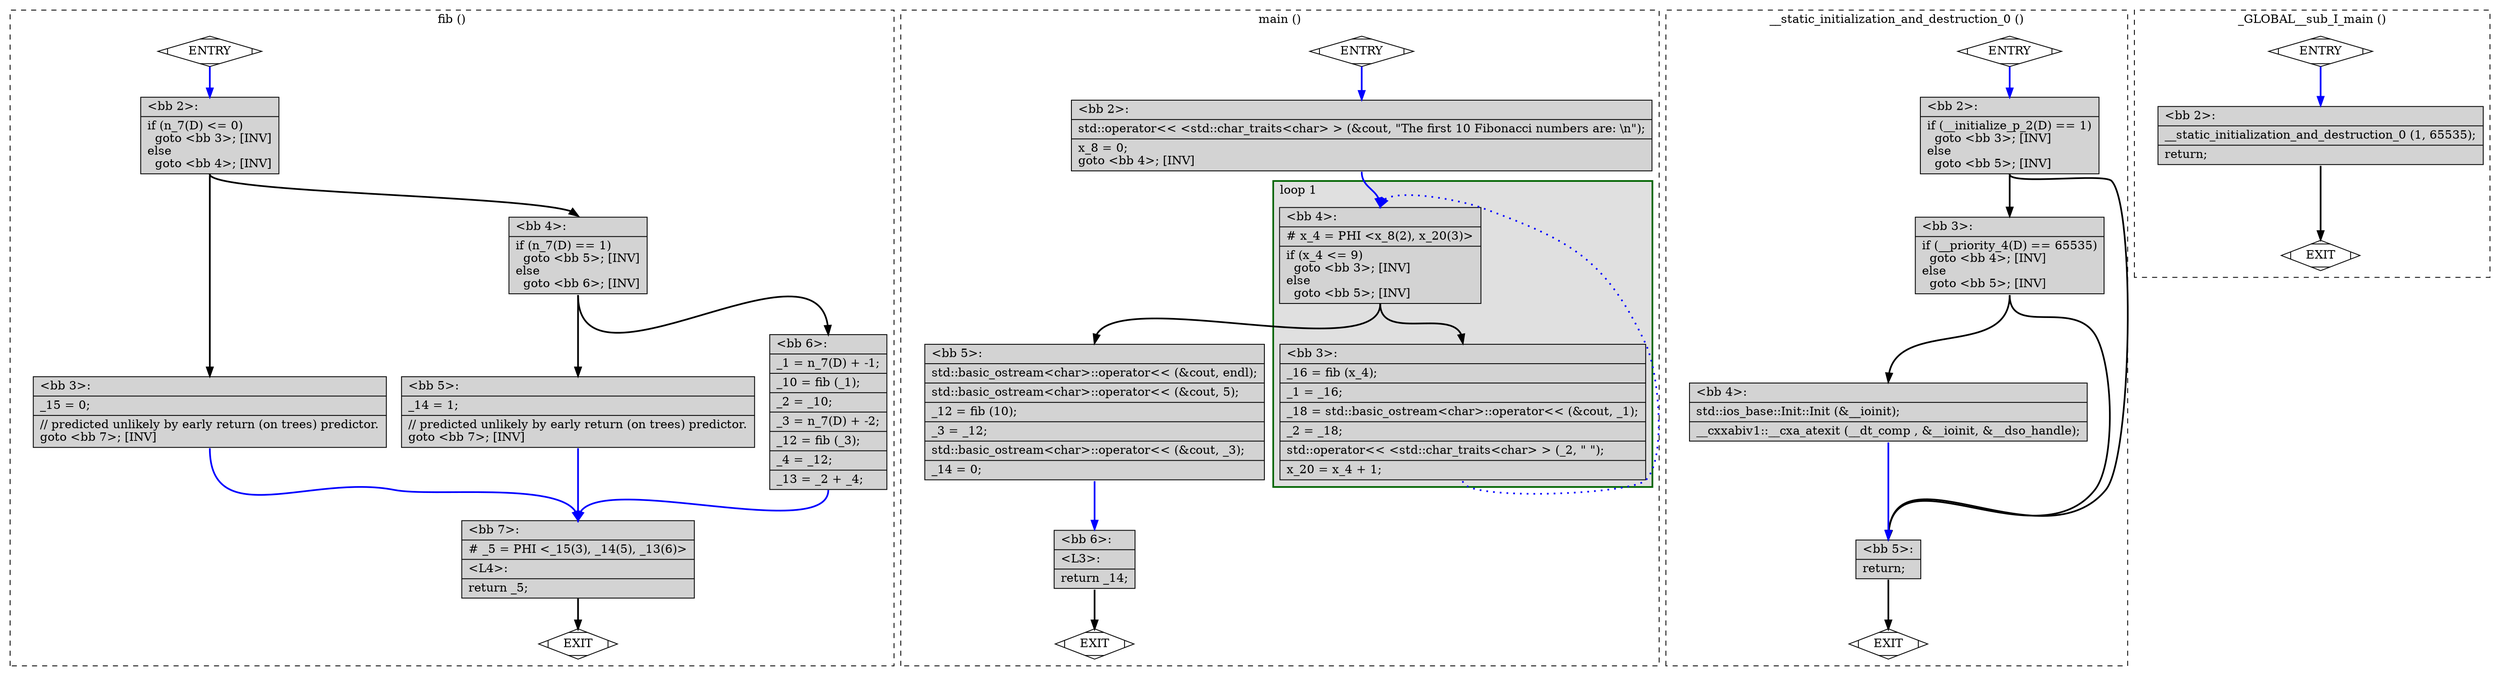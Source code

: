 digraph "a-Test.cpp.052t.local-fnsummary2" {
overlap=false;
subgraph "cluster_fib" {
	style="dashed";
	color="black";
	label="fib ()";
	fn_1732_basic_block_0 [shape=Mdiamond,style=filled,fillcolor=white,label="ENTRY"];

	fn_1732_basic_block_1 [shape=Mdiamond,style=filled,fillcolor=white,label="EXIT"];

	fn_1732_basic_block_2 [shape=record,style=filled,fillcolor=lightgrey,label="{\<bb\ 2\>:\l\
|if\ (n_7(D)\ \<=\ 0)\l\
\ \ goto\ \<bb\ 3\>;\ [INV]\l\
else\l\
\ \ goto\ \<bb\ 4\>;\ [INV]\l\
}"];

	fn_1732_basic_block_3 [shape=record,style=filled,fillcolor=lightgrey,label="{\<bb\ 3\>:\l\
|_15\ =\ 0;\l\
|//\ predicted\ unlikely\ by\ early\ return\ (on\ trees)\ predictor.\l\
goto\ \<bb\ 7\>;\ [INV]\l\
}"];

	fn_1732_basic_block_4 [shape=record,style=filled,fillcolor=lightgrey,label="{\<bb\ 4\>:\l\
|if\ (n_7(D)\ ==\ 1)\l\
\ \ goto\ \<bb\ 5\>;\ [INV]\l\
else\l\
\ \ goto\ \<bb\ 6\>;\ [INV]\l\
}"];

	fn_1732_basic_block_5 [shape=record,style=filled,fillcolor=lightgrey,label="{\<bb\ 5\>:\l\
|_14\ =\ 1;\l\
|//\ predicted\ unlikely\ by\ early\ return\ (on\ trees)\ predictor.\l\
goto\ \<bb\ 7\>;\ [INV]\l\
}"];

	fn_1732_basic_block_6 [shape=record,style=filled,fillcolor=lightgrey,label="{\<bb\ 6\>:\l\
|_1\ =\ n_7(D)\ +\ -1;\l\
|_10\ =\ fib\ (_1);\l\
|_2\ =\ _10;\l\
|_3\ =\ n_7(D)\ +\ -2;\l\
|_12\ =\ fib\ (_3);\l\
|_4\ =\ _12;\l\
|_13\ =\ _2\ +\ _4;\l\
}"];

	fn_1732_basic_block_7 [shape=record,style=filled,fillcolor=lightgrey,label="{\<bb\ 7\>:\l\
|#\ _5\ =\ PHI\ \<_15(3),\ _14(5),\ _13(6)\>\l\
|\<L4\>:\l\
|return\ _5;\l\
}"];

	fn_1732_basic_block_0:s -> fn_1732_basic_block_2:n [style="solid,bold",color=blue,weight=100,constraint=true];
	fn_1732_basic_block_2:s -> fn_1732_basic_block_3:n [style="solid,bold",color=black,weight=10,constraint=true];
	fn_1732_basic_block_2:s -> fn_1732_basic_block_4:n [style="solid,bold",color=black,weight=10,constraint=true];
	fn_1732_basic_block_3:s -> fn_1732_basic_block_7:n [style="solid,bold",color=blue,weight=100,constraint=true];
	fn_1732_basic_block_4:s -> fn_1732_basic_block_5:n [style="solid,bold",color=black,weight=10,constraint=true];
	fn_1732_basic_block_4:s -> fn_1732_basic_block_6:n [style="solid,bold",color=black,weight=10,constraint=true];
	fn_1732_basic_block_5:s -> fn_1732_basic_block_7:n [style="solid,bold",color=blue,weight=100,constraint=true];
	fn_1732_basic_block_6:s -> fn_1732_basic_block_7:n [style="solid,bold",color=blue,weight=100,constraint=true];
	fn_1732_basic_block_7:s -> fn_1732_basic_block_1:n [style="solid,bold",color=black,weight=10,constraint=true];
	fn_1732_basic_block_0:s -> fn_1732_basic_block_1:n [style="invis",constraint=true];
}
subgraph "cluster_main" {
	style="dashed";
	color="black";
	label="main ()";
	subgraph cluster_1731_1 {
	style="filled";
	color="darkgreen";
	fillcolor="grey88";
	label="loop 1";
	labeljust=l;
	penwidth=2;
	fn_1731_basic_block_4 [shape=record,style=filled,fillcolor=lightgrey,label="{\<bb\ 4\>:\l\
|#\ x_4\ =\ PHI\ \<x_8(2),\ x_20(3)\>\l\
|if\ (x_4\ \<=\ 9)\l\
\ \ goto\ \<bb\ 3\>;\ [INV]\l\
else\l\
\ \ goto\ \<bb\ 5\>;\ [INV]\l\
}"];

	fn_1731_basic_block_3 [shape=record,style=filled,fillcolor=lightgrey,label="{\<bb\ 3\>:\l\
|_16\ =\ fib\ (x_4);\l\
|_1\ =\ _16;\l\
|_18\ =\ std::basic_ostream\<char\>::operator\<\<\ (&cout,\ _1);\l\
|_2\ =\ _18;\l\
|std::operator\<\<\ \<std::char_traits\<char\>\ \>\ (_2,\ \"\ \");\l\
|x_20\ =\ x_4\ +\ 1;\l\
}"];

	}
	fn_1731_basic_block_0 [shape=Mdiamond,style=filled,fillcolor=white,label="ENTRY"];

	fn_1731_basic_block_1 [shape=Mdiamond,style=filled,fillcolor=white,label="EXIT"];

	fn_1731_basic_block_2 [shape=record,style=filled,fillcolor=lightgrey,label="{\<bb\ 2\>:\l\
|std::operator\<\<\ \<std::char_traits\<char\>\ \>\ (&cout,\ \"The\ first\ 10\ Fibonacci\ numbers\ are:\ \\n\");\l\
|x_8\ =\ 0;\l\
goto\ \<bb\ 4\>;\ [INV]\l\
}"];

	fn_1731_basic_block_5 [shape=record,style=filled,fillcolor=lightgrey,label="{\<bb\ 5\>:\l\
|std::basic_ostream\<char\>::operator\<\<\ (&cout,\ endl);\l\
|std::basic_ostream\<char\>::operator\<\<\ (&cout,\ 5);\l\
|_12\ =\ fib\ (10);\l\
|_3\ =\ _12;\l\
|std::basic_ostream\<char\>::operator\<\<\ (&cout,\ _3);\l\
|_14\ =\ 0;\l\
}"];

	fn_1731_basic_block_6 [shape=record,style=filled,fillcolor=lightgrey,label="{\<bb\ 6\>:\l\
|\<L3\>:\l\
|return\ _14;\l\
}"];

	fn_1731_basic_block_0:s -> fn_1731_basic_block_2:n [style="solid,bold",color=blue,weight=100,constraint=true];
	fn_1731_basic_block_2:s -> fn_1731_basic_block_4:n [style="solid,bold",color=blue,weight=100,constraint=true];
	fn_1731_basic_block_3:s -> fn_1731_basic_block_4:n [style="dotted,bold",color=blue,weight=10,constraint=false];
	fn_1731_basic_block_4:s -> fn_1731_basic_block_3:n [style="solid,bold",color=black,weight=10,constraint=true];
	fn_1731_basic_block_4:s -> fn_1731_basic_block_5:n [style="solid,bold",color=black,weight=10,constraint=true];
	fn_1731_basic_block_5:s -> fn_1731_basic_block_6:n [style="solid,bold",color=blue,weight=100,constraint=true];
	fn_1731_basic_block_6:s -> fn_1731_basic_block_1:n [style="solid,bold",color=black,weight=10,constraint=true];
	fn_1731_basic_block_0:s -> fn_1731_basic_block_1:n [style="invis",constraint=true];
}
subgraph "cluster___static_initialization_and_destruction_0" {
	style="dashed";
	color="black";
	label="__static_initialization_and_destruction_0 ()";
	fn_2235_basic_block_0 [shape=Mdiamond,style=filled,fillcolor=white,label="ENTRY"];

	fn_2235_basic_block_1 [shape=Mdiamond,style=filled,fillcolor=white,label="EXIT"];

	fn_2235_basic_block_2 [shape=record,style=filled,fillcolor=lightgrey,label="{\<bb\ 2\>:\l\
|if\ (__initialize_p_2(D)\ ==\ 1)\l\
\ \ goto\ \<bb\ 3\>;\ [INV]\l\
else\l\
\ \ goto\ \<bb\ 5\>;\ [INV]\l\
}"];

	fn_2235_basic_block_3 [shape=record,style=filled,fillcolor=lightgrey,label="{\<bb\ 3\>:\l\
|if\ (__priority_4(D)\ ==\ 65535)\l\
\ \ goto\ \<bb\ 4\>;\ [INV]\l\
else\l\
\ \ goto\ \<bb\ 5\>;\ [INV]\l\
}"];

	fn_2235_basic_block_4 [shape=record,style=filled,fillcolor=lightgrey,label="{\<bb\ 4\>:\l\
|std::ios_base::Init::Init\ (&__ioinit);\l\
|__cxxabiv1::__cxa_atexit\ (__dt_comp\ ,\ &__ioinit,\ &__dso_handle);\l\
}"];

	fn_2235_basic_block_5 [shape=record,style=filled,fillcolor=lightgrey,label="{\<bb\ 5\>:\l\
|return;\l\
}"];

	fn_2235_basic_block_0:s -> fn_2235_basic_block_2:n [style="solid,bold",color=blue,weight=100,constraint=true];
	fn_2235_basic_block_2:s -> fn_2235_basic_block_3:n [style="solid,bold",color=black,weight=10,constraint=true];
	fn_2235_basic_block_2:s -> fn_2235_basic_block_5:n [style="solid,bold",color=black,weight=10,constraint=true];
	fn_2235_basic_block_3:s -> fn_2235_basic_block_4:n [style="solid,bold",color=black,weight=10,constraint=true];
	fn_2235_basic_block_3:s -> fn_2235_basic_block_5:n [style="solid,bold",color=black,weight=10,constraint=true];
	fn_2235_basic_block_4:s -> fn_2235_basic_block_5:n [style="solid,bold",color=blue,weight=100,constraint=true];
	fn_2235_basic_block_5:s -> fn_2235_basic_block_1:n [style="solid,bold",color=black,weight=10,constraint=true];
	fn_2235_basic_block_0:s -> fn_2235_basic_block_1:n [style="invis",constraint=true];
}
subgraph "cluster__GLOBAL__sub_I_main" {
	style="dashed";
	color="black";
	label="_GLOBAL__sub_I_main ()";
	fn_2236_basic_block_0 [shape=Mdiamond,style=filled,fillcolor=white,label="ENTRY"];

	fn_2236_basic_block_1 [shape=Mdiamond,style=filled,fillcolor=white,label="EXIT"];

	fn_2236_basic_block_2 [shape=record,style=filled,fillcolor=lightgrey,label="{\<bb\ 2\>:\l\
|__static_initialization_and_destruction_0\ (1,\ 65535);\l\
|return;\l\
}"];

	fn_2236_basic_block_0:s -> fn_2236_basic_block_2:n [style="solid,bold",color=blue,weight=100,constraint=true];
	fn_2236_basic_block_2:s -> fn_2236_basic_block_1:n [style="solid,bold",color=black,weight=10,constraint=true];
	fn_2236_basic_block_0:s -> fn_2236_basic_block_1:n [style="invis",constraint=true];
}
}
